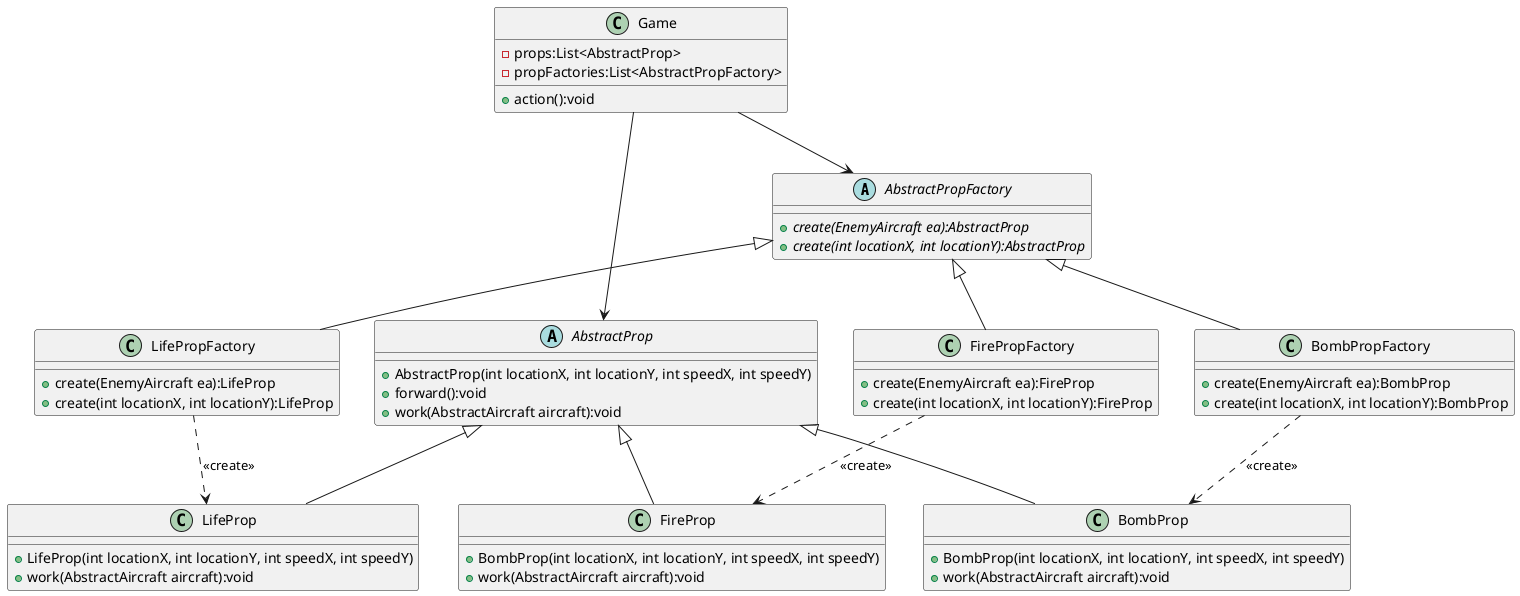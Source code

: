 @startuml
abstract class AbstractPropFactory {
    + {abstract} create(EnemyAircraft ea):AbstractProp
    + {abstract} create(int locationX, int locationY):AbstractProp
}
class FirePropFactory {
    + create(EnemyAircraft ea):FireProp
    + create(int locationX, int locationY):FireProp
}
class LifePropFactory {
    + create(EnemyAircraft ea):LifeProp
    + create(int locationX, int locationY):LifeProp
}
class BombPropFactory {
    + create(EnemyAircraft ea):BombProp
    + create(int locationX, int locationY):BombProp
}

AbstractPropFactory <|-- FirePropFactory
AbstractPropFactory <|-- LifePropFactory
AbstractPropFactory <|-- BombPropFactory

abstract class AbstractProp {
    + AbstractProp(int locationX, int locationY, int speedX, int speedY)
    + forward():void
    + work(AbstractAircraft aircraft):void
}

class LifeProp {
    + LifeProp(int locationX, int locationY, int speedX, int speedY)
    + work(AbstractAircraft aircraft):void
}

class BombProp {
    + BombProp(int locationX, int locationY, int speedX, int speedY)
    + work(AbstractAircraft aircraft):void
}

class FireProp {
    + BombProp(int locationX, int locationY, int speedX, int speedY)
    + work(AbstractAircraft aircraft):void
}

AbstractProp <|-- LifeProp
AbstractProp <|-- BombProp
AbstractProp <|-- FireProp
LifePropFactory ..> LifeProp : <<create>>
BombPropFactory ..> BombProp : <<create>>
FirePropFactory ..> FireProp : <<create>>

class Game {
    - props:List<AbstractProp>
    - propFactories:List<AbstractPropFactory>
    + action():void
}

Game --> AbstractPropFactory
Game --> AbstractProp
@enduml